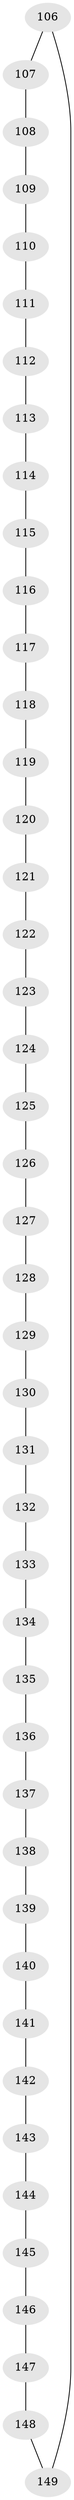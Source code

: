 // original degree distribution, {2: 1.0}
// Generated by graph-tools (version 1.1) at 2025/00/03/04/25 22:00:18]
// undirected, 44 vertices, 44 edges
graph export_dot {
graph [start="1"]
  node [color=gray90,style=filled];
  106 [super="+105"];
  107;
  108;
  109;
  110;
  111;
  112;
  113;
  114;
  115;
  116;
  117;
  118;
  119;
  120;
  121;
  122;
  123;
  124;
  125;
  126;
  127;
  128;
  129;
  130;
  131;
  132;
  133;
  134;
  135;
  136;
  137;
  138;
  139;
  140;
  141;
  142;
  143;
  144;
  145;
  146;
  147;
  148;
  149 [super="+5+6+13+14+21+22+29+30+37+38+45+46+53+54+61+62+69+70+77+78+85+86+93+94+101+102"];
  106 -- 107;
  106 -- 149;
  107 -- 108;
  108 -- 109;
  109 -- 110;
  110 -- 111;
  111 -- 112;
  112 -- 113;
  113 -- 114;
  114 -- 115;
  115 -- 116;
  116 -- 117;
  117 -- 118;
  118 -- 119;
  119 -- 120;
  120 -- 121;
  121 -- 122;
  122 -- 123;
  123 -- 124;
  124 -- 125;
  125 -- 126;
  126 -- 127;
  127 -- 128;
  128 -- 129;
  129 -- 130;
  130 -- 131;
  131 -- 132;
  132 -- 133;
  133 -- 134;
  134 -- 135;
  135 -- 136;
  136 -- 137;
  137 -- 138;
  138 -- 139;
  139 -- 140;
  140 -- 141;
  141 -- 142;
  142 -- 143;
  143 -- 144;
  144 -- 145;
  145 -- 146;
  146 -- 147;
  147 -- 148;
  148 -- 149;
}
